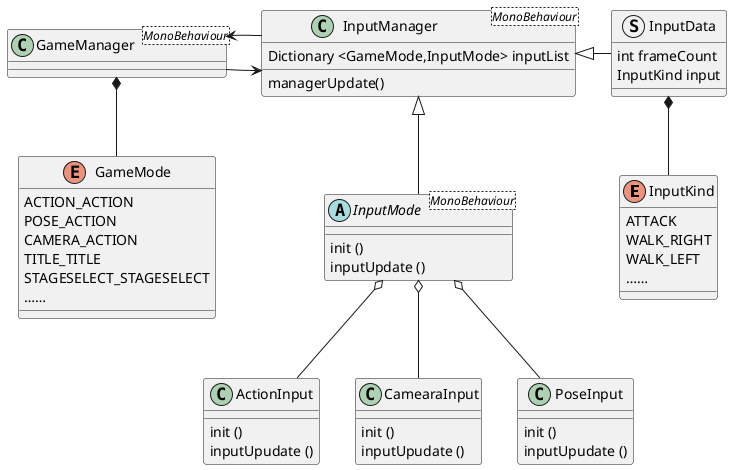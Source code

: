 @startuml 入力周りクラス設計
    enum InputKind {
        ATTACK
        WALK_RIGHT
        WALK_LEFT
        ……
    }
    
    struct InputData {
        int frameCount
        InputKind input
    }

    abstract class InputMode <MonoBehaviour> {
        init ()
        inputUpdate ()
    }

    class ActionInput {
        init ()
        inputUpudate ()
    }

    class CamearaInput {
        init ()
        inputUpudate ()
    }

    class PoseInput {
        init ()
        inputUpudate ()
    }

    class InputManager <MonoBehaviour> {
        Dictionary <GameMode,InputMode> inputList
        managerUpdate()
    }

    enum GameMode{
        ACTION_ACTION
        POSE_ACTION
        CAMERA_ACTION
        TITLE_TITLE
        STAGESELECT_STAGESELECT
        ……
    }

    class GameManager <MonoBehaviour>{ 

    }

    ActionInput -up-o InputMode
    CamearaInput -up-o InputMode
    PoseInput -up-o InputMode
    InputMode -up-|> InputManager
    InputData -left-|> InputManager
    InputKind -up-* InputData
    GameMode -up-* GameManager
    GameManager -right-> InputManager
    InputManager --> GameManager
@enduml